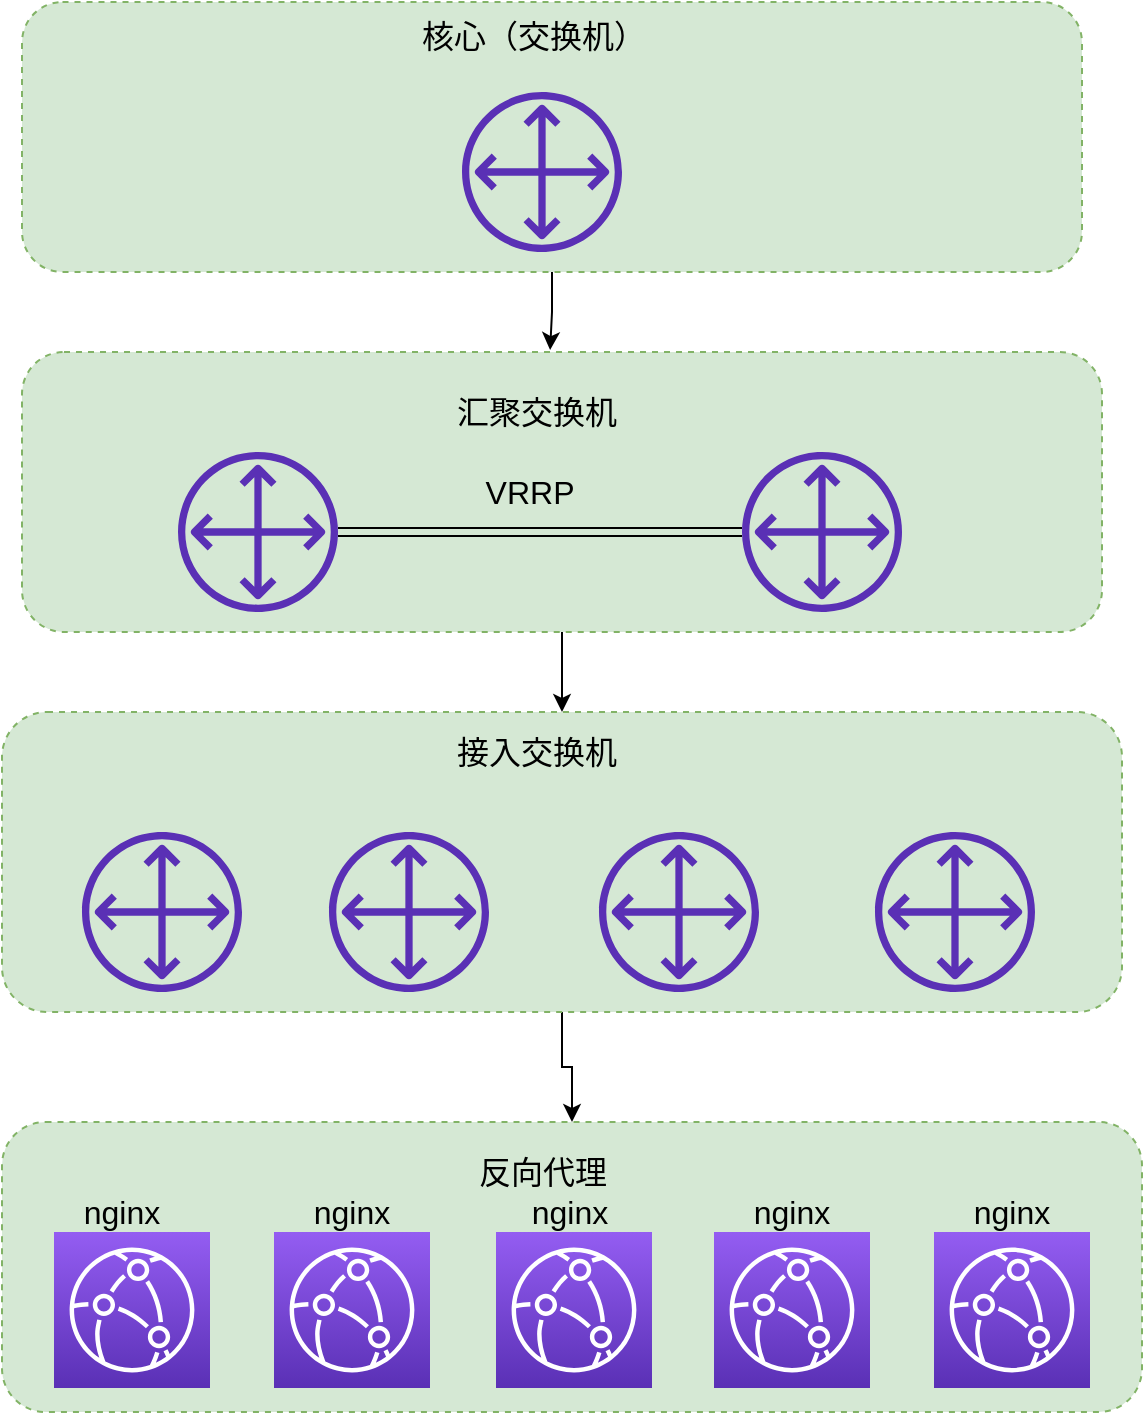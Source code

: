 <mxfile version="14.9.6" type="github">
  <diagram id="lPx45hQtR63oMfoRhNOc" name="Page-1">
    <mxGraphModel dx="1044" dy="752" grid="1" gridSize="10" guides="1" tooltips="1" connect="1" arrows="1" fold="1" page="1" pageScale="1" pageWidth="827" pageHeight="1169" math="0" shadow="0">
      <root>
        <mxCell id="0" />
        <mxCell id="1" parent="0" />
        <mxCell id="Rqjnc4vH8GLWkwJb9Xeg-27" style="edgeStyle=orthogonalEdgeStyle;rounded=0;orthogonalLoop=1;jettySize=auto;html=1;entryX=0.5;entryY=0;entryDx=0;entryDy=0;fontSize=16;" edge="1" parent="1" source="Rqjnc4vH8GLWkwJb9Xeg-16" target="Rqjnc4vH8GLWkwJb9Xeg-21">
          <mxGeometry relative="1" as="geometry" />
        </mxCell>
        <mxCell id="Rqjnc4vH8GLWkwJb9Xeg-16" value="" style="rounded=1;whiteSpace=wrap;html=1;dashed=1;fillColor=#d5e8d4;strokeColor=#82b366;" vertex="1" parent="1">
          <mxGeometry x="120" y="200" width="540" height="140" as="geometry" />
        </mxCell>
        <mxCell id="Rqjnc4vH8GLWkwJb9Xeg-41" style="edgeStyle=orthogonalEdgeStyle;shape=link;rounded=0;orthogonalLoop=1;jettySize=auto;html=1;fontSize=16;" edge="1" parent="1" source="Rqjnc4vH8GLWkwJb9Xeg-11" target="Rqjnc4vH8GLWkwJb9Xeg-9">
          <mxGeometry relative="1" as="geometry" />
        </mxCell>
        <mxCell id="Rqjnc4vH8GLWkwJb9Xeg-11" value="" style="outlineConnect=0;fontColor=#232F3E;gradientColor=none;fillColor=#5A30B5;strokeColor=none;dashed=0;verticalLabelPosition=bottom;verticalAlign=top;align=center;html=1;fontSize=12;fontStyle=0;aspect=fixed;pointerEvents=1;shape=mxgraph.aws4.customer_gateway;" vertex="1" parent="1">
          <mxGeometry x="198" y="250" width="80" height="80" as="geometry" />
        </mxCell>
        <mxCell id="Rqjnc4vH8GLWkwJb9Xeg-9" value="" style="outlineConnect=0;fontColor=#232F3E;gradientColor=none;fillColor=#5A30B5;strokeColor=none;dashed=0;verticalLabelPosition=bottom;verticalAlign=top;align=center;html=1;fontSize=12;fontStyle=0;aspect=fixed;pointerEvents=1;shape=mxgraph.aws4.customer_gateway;" vertex="1" parent="1">
          <mxGeometry x="480" y="250" width="80" height="80" as="geometry" />
        </mxCell>
        <mxCell id="Rqjnc4vH8GLWkwJb9Xeg-28" style="edgeStyle=orthogonalEdgeStyle;rounded=0;orthogonalLoop=1;jettySize=auto;html=1;entryX=0.489;entryY=-0.007;entryDx=0;entryDy=0;entryPerimeter=0;fontSize=16;" edge="1" parent="1" source="Rqjnc4vH8GLWkwJb9Xeg-17" target="Rqjnc4vH8GLWkwJb9Xeg-16">
          <mxGeometry relative="1" as="geometry" />
        </mxCell>
        <mxCell id="Rqjnc4vH8GLWkwJb9Xeg-17" value="" style="rounded=1;whiteSpace=wrap;html=1;dashed=1;fillColor=#d5e8d4;strokeColor=#82b366;" vertex="1" parent="1">
          <mxGeometry x="120" y="25" width="530" height="135" as="geometry" />
        </mxCell>
        <mxCell id="Rqjnc4vH8GLWkwJb9Xeg-4" value="" style="outlineConnect=0;fontColor=#232F3E;gradientColor=none;fillColor=#5A30B5;strokeColor=none;dashed=0;verticalLabelPosition=bottom;verticalAlign=top;align=center;html=1;fontSize=12;fontStyle=0;aspect=fixed;pointerEvents=1;shape=mxgraph.aws4.customer_gateway;" vertex="1" parent="1">
          <mxGeometry x="340" y="70" width="80" height="80" as="geometry" />
        </mxCell>
        <mxCell id="Rqjnc4vH8GLWkwJb9Xeg-18" value="核心（交换机）" style="text;html=1;strokeColor=none;fillColor=none;align=center;verticalAlign=middle;whiteSpace=wrap;rounded=0;dashed=1;fontSize=16;" vertex="1" parent="1">
          <mxGeometry x="310" y="32" width="132" height="20" as="geometry" />
        </mxCell>
        <mxCell id="Rqjnc4vH8GLWkwJb9Xeg-20" value="汇聚交换机" style="text;html=1;strokeColor=none;fillColor=none;align=center;verticalAlign=middle;whiteSpace=wrap;rounded=0;dashed=1;fontSize=16;" vertex="1" parent="1">
          <mxGeometry x="325" y="220" width="105" height="20" as="geometry" />
        </mxCell>
        <mxCell id="Rqjnc4vH8GLWkwJb9Xeg-30" style="edgeStyle=orthogonalEdgeStyle;rounded=0;orthogonalLoop=1;jettySize=auto;html=1;fontSize=16;" edge="1" parent="1" source="Rqjnc4vH8GLWkwJb9Xeg-21" target="Rqjnc4vH8GLWkwJb9Xeg-29">
          <mxGeometry relative="1" as="geometry" />
        </mxCell>
        <mxCell id="Rqjnc4vH8GLWkwJb9Xeg-21" value="" style="rounded=1;whiteSpace=wrap;html=1;dashed=1;fontSize=16;fillColor=#d5e8d4;strokeColor=#82b366;" vertex="1" parent="1">
          <mxGeometry x="110" y="380" width="560" height="150" as="geometry" />
        </mxCell>
        <mxCell id="Rqjnc4vH8GLWkwJb9Xeg-8" value="" style="outlineConnect=0;fontColor=#232F3E;gradientColor=none;fillColor=#5A30B5;strokeColor=none;dashed=0;verticalLabelPosition=bottom;verticalAlign=top;align=center;html=1;fontSize=12;fontStyle=0;aspect=fixed;pointerEvents=1;shape=mxgraph.aws4.customer_gateway;" vertex="1" parent="1">
          <mxGeometry x="273.5" y="440" width="80" height="80" as="geometry" />
        </mxCell>
        <mxCell id="Rqjnc4vH8GLWkwJb9Xeg-13" value="" style="outlineConnect=0;fontColor=#232F3E;gradientColor=none;fillColor=#5A30B5;strokeColor=none;dashed=0;verticalLabelPosition=bottom;verticalAlign=top;align=center;html=1;fontSize=12;fontStyle=0;aspect=fixed;pointerEvents=1;shape=mxgraph.aws4.customer_gateway;" vertex="1" parent="1">
          <mxGeometry x="408.5" y="440" width="80" height="80" as="geometry" />
        </mxCell>
        <mxCell id="Rqjnc4vH8GLWkwJb9Xeg-10" value="" style="outlineConnect=0;fontColor=#232F3E;gradientColor=none;fillColor=#5A30B5;strokeColor=none;dashed=0;verticalLabelPosition=bottom;verticalAlign=top;align=center;html=1;fontSize=12;fontStyle=0;aspect=fixed;pointerEvents=1;shape=mxgraph.aws4.customer_gateway;" vertex="1" parent="1">
          <mxGeometry x="546.5" y="440" width="80" height="80" as="geometry" />
        </mxCell>
        <mxCell id="Rqjnc4vH8GLWkwJb9Xeg-12" value="" style="outlineConnect=0;fontColor=#232F3E;gradientColor=none;fillColor=#5A30B5;strokeColor=none;dashed=0;verticalLabelPosition=bottom;verticalAlign=top;align=center;html=1;fontSize=12;fontStyle=0;aspect=fixed;pointerEvents=1;shape=mxgraph.aws4.customer_gateway;" vertex="1" parent="1">
          <mxGeometry x="150" y="440" width="80" height="80" as="geometry" />
        </mxCell>
        <mxCell id="Rqjnc4vH8GLWkwJb9Xeg-22" style="edgeStyle=orthogonalEdgeStyle;rounded=0;orthogonalLoop=1;jettySize=auto;html=1;exitX=0.5;exitY=1;exitDx=0;exitDy=0;fontSize=16;" edge="1" parent="1" source="Rqjnc4vH8GLWkwJb9Xeg-18" target="Rqjnc4vH8GLWkwJb9Xeg-18">
          <mxGeometry relative="1" as="geometry" />
        </mxCell>
        <mxCell id="Rqjnc4vH8GLWkwJb9Xeg-25" value="接入交换机" style="text;html=1;strokeColor=none;fillColor=none;align=center;verticalAlign=middle;whiteSpace=wrap;rounded=0;dashed=1;fontSize=16;" vertex="1" parent="1">
          <mxGeometry x="325" y="390" width="105" height="20" as="geometry" />
        </mxCell>
        <mxCell id="Rqjnc4vH8GLWkwJb9Xeg-29" value="" style="rounded=1;whiteSpace=wrap;html=1;dashed=1;fontSize=16;fillColor=#d5e8d4;strokeColor=#82b366;" vertex="1" parent="1">
          <mxGeometry x="110" y="585" width="570" height="145" as="geometry" />
        </mxCell>
        <mxCell id="Rqjnc4vH8GLWkwJb9Xeg-5" value="" style="points=[[0,0,0],[0.25,0,0],[0.5,0,0],[0.75,0,0],[1,0,0],[0,1,0],[0.25,1,0],[0.5,1,0],[0.75,1,0],[1,1,0],[0,0.25,0],[0,0.5,0],[0,0.75,0],[1,0.25,0],[1,0.5,0],[1,0.75,0]];outlineConnect=0;fontColor=#232F3E;gradientColor=#945DF2;gradientDirection=north;fillColor=#5A30B5;strokeColor=#ffffff;dashed=0;verticalLabelPosition=bottom;verticalAlign=top;align=center;html=1;fontSize=12;fontStyle=0;aspect=fixed;shape=mxgraph.aws4.resourceIcon;resIcon=mxgraph.aws4.cloudfront;" vertex="1" parent="1">
          <mxGeometry x="136" y="640" width="78" height="78" as="geometry" />
        </mxCell>
        <mxCell id="Rqjnc4vH8GLWkwJb9Xeg-6" value="" style="points=[[0,0,0],[0.25,0,0],[0.5,0,0],[0.75,0,0],[1,0,0],[0,1,0],[0.25,1,0],[0.5,1,0],[0.75,1,0],[1,1,0],[0,0.25,0],[0,0.5,0],[0,0.75,0],[1,0.25,0],[1,0.5,0],[1,0.75,0]];outlineConnect=0;fontColor=#232F3E;gradientColor=#945DF2;gradientDirection=north;fillColor=#5A30B5;strokeColor=#ffffff;dashed=0;verticalLabelPosition=bottom;verticalAlign=top;align=center;html=1;fontSize=12;fontStyle=0;aspect=fixed;shape=mxgraph.aws4.resourceIcon;resIcon=mxgraph.aws4.cloudfront;" vertex="1" parent="1">
          <mxGeometry x="246" y="640" width="78" height="78" as="geometry" />
        </mxCell>
        <mxCell id="Rqjnc4vH8GLWkwJb9Xeg-7" value="" style="points=[[0,0,0],[0.25,0,0],[0.5,0,0],[0.75,0,0],[1,0,0],[0,1,0],[0.25,1,0],[0.5,1,0],[0.75,1,0],[1,1,0],[0,0.25,0],[0,0.5,0],[0,0.75,0],[1,0.25,0],[1,0.5,0],[1,0.75,0]];outlineConnect=0;fontColor=#232F3E;gradientColor=#945DF2;gradientDirection=north;fillColor=#5A30B5;strokeColor=#ffffff;dashed=0;verticalLabelPosition=bottom;verticalAlign=top;align=center;html=1;fontSize=12;fontStyle=0;aspect=fixed;shape=mxgraph.aws4.resourceIcon;resIcon=mxgraph.aws4.cloudfront;" vertex="1" parent="1">
          <mxGeometry x="357" y="640" width="78" height="78" as="geometry" />
        </mxCell>
        <mxCell id="Rqjnc4vH8GLWkwJb9Xeg-14" value="" style="points=[[0,0,0],[0.25,0,0],[0.5,0,0],[0.75,0,0],[1,0,0],[0,1,0],[0.25,1,0],[0.5,1,0],[0.75,1,0],[1,1,0],[0,0.25,0],[0,0.5,0],[0,0.75,0],[1,0.25,0],[1,0.5,0],[1,0.75,0]];outlineConnect=0;fontColor=#232F3E;gradientColor=#945DF2;gradientDirection=north;fillColor=#5A30B5;strokeColor=#ffffff;dashed=0;verticalLabelPosition=bottom;verticalAlign=top;align=center;html=1;fontSize=12;fontStyle=0;aspect=fixed;shape=mxgraph.aws4.resourceIcon;resIcon=mxgraph.aws4.cloudfront;" vertex="1" parent="1">
          <mxGeometry x="466" y="640" width="78" height="78" as="geometry" />
        </mxCell>
        <mxCell id="Rqjnc4vH8GLWkwJb9Xeg-15" value="" style="points=[[0,0,0],[0.25,0,0],[0.5,0,0],[0.75,0,0],[1,0,0],[0,1,0],[0.25,1,0],[0.5,1,0],[0.75,1,0],[1,1,0],[0,0.25,0],[0,0.5,0],[0,0.75,0],[1,0.25,0],[1,0.5,0],[1,0.75,0]];outlineConnect=0;fontColor=#232F3E;gradientColor=#945DF2;gradientDirection=north;fillColor=#5A30B5;strokeColor=#ffffff;dashed=0;verticalLabelPosition=bottom;verticalAlign=top;align=center;html=1;fontSize=12;fontStyle=0;aspect=fixed;shape=mxgraph.aws4.resourceIcon;resIcon=mxgraph.aws4.cloudfront;" vertex="1" parent="1">
          <mxGeometry x="576" y="640" width="78" height="78" as="geometry" />
        </mxCell>
        <mxCell id="Rqjnc4vH8GLWkwJb9Xeg-32" value="反向代理" style="text;html=1;strokeColor=none;fillColor=none;align=center;verticalAlign=middle;whiteSpace=wrap;rounded=0;dashed=1;fontSize=16;" vertex="1" parent="1">
          <mxGeometry x="327.5" y="600" width="105" height="20" as="geometry" />
        </mxCell>
        <mxCell id="Rqjnc4vH8GLWkwJb9Xeg-33" value="nginx" style="text;html=1;strokeColor=none;fillColor=none;align=center;verticalAlign=middle;whiteSpace=wrap;rounded=0;dashed=1;fontSize=16;" vertex="1" parent="1">
          <mxGeometry x="150" y="620" width="40" height="20" as="geometry" />
        </mxCell>
        <mxCell id="Rqjnc4vH8GLWkwJb9Xeg-35" value="nginx" style="text;html=1;strokeColor=none;fillColor=none;align=center;verticalAlign=middle;whiteSpace=wrap;rounded=0;dashed=1;fontSize=16;" vertex="1" parent="1">
          <mxGeometry x="265" y="620" width="40" height="20" as="geometry" />
        </mxCell>
        <mxCell id="Rqjnc4vH8GLWkwJb9Xeg-36" value="nginx" style="text;html=1;strokeColor=none;fillColor=none;align=center;verticalAlign=middle;whiteSpace=wrap;rounded=0;dashed=1;fontSize=16;" vertex="1" parent="1">
          <mxGeometry x="374" y="620" width="40" height="20" as="geometry" />
        </mxCell>
        <mxCell id="Rqjnc4vH8GLWkwJb9Xeg-37" value="nginx" style="text;html=1;strokeColor=none;fillColor=none;align=center;verticalAlign=middle;whiteSpace=wrap;rounded=0;dashed=1;fontSize=16;" vertex="1" parent="1">
          <mxGeometry x="485" y="620" width="40" height="20" as="geometry" />
        </mxCell>
        <mxCell id="Rqjnc4vH8GLWkwJb9Xeg-38" value="nginx" style="text;html=1;strokeColor=none;fillColor=none;align=center;verticalAlign=middle;whiteSpace=wrap;rounded=0;dashed=1;fontSize=16;" vertex="1" parent="1">
          <mxGeometry x="595" y="620" width="40" height="20" as="geometry" />
        </mxCell>
        <mxCell id="Rqjnc4vH8GLWkwJb9Xeg-42" value="VRRP " style="text;html=1;strokeColor=none;fillColor=none;align=center;verticalAlign=middle;whiteSpace=wrap;rounded=0;dashed=1;fontSize=16;" vertex="1" parent="1">
          <mxGeometry x="353.5" y="260" width="40" height="20" as="geometry" />
        </mxCell>
      </root>
    </mxGraphModel>
  </diagram>
</mxfile>
